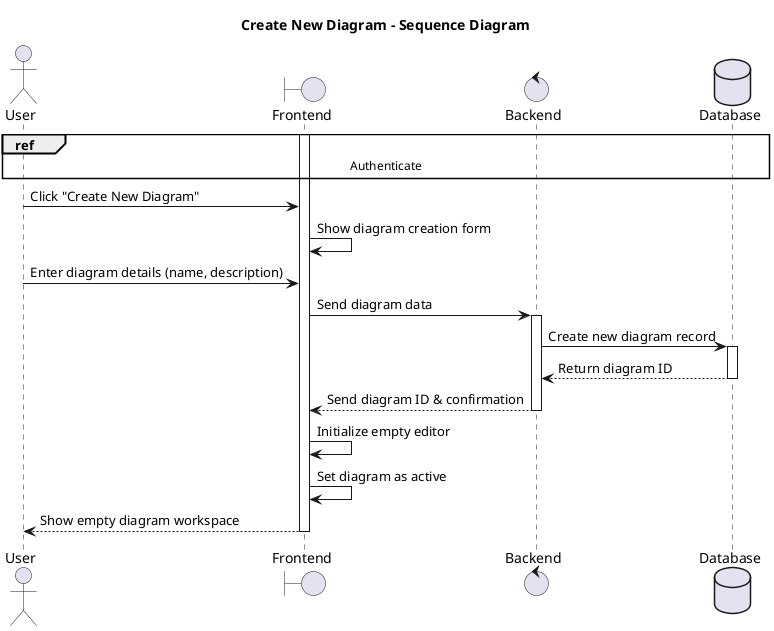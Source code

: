 @startuml
title Create New Diagram - Sequence Diagram

actor User
boundary Frontend
control Backend
database Database

ref over User, Database: Authenticate

activate Frontend

User -> Frontend: Click "Create New Diagram"
Frontend -> Frontend: Show diagram creation form

User -> Frontend: Enter diagram details (name, description)
Frontend -> Backend: Send diagram data
activate Backend

Backend -> Database: Create new diagram record
activate Database
Database --> Backend: Return diagram ID
deactivate Database

Backend --> Frontend: Send diagram ID & confirmation
deactivate Backend

Frontend -> Frontend: Initialize empty editor
Frontend -> Frontend: Set diagram as active
Frontend --> User: Show empty diagram workspace
deactivate Frontend

@enduml